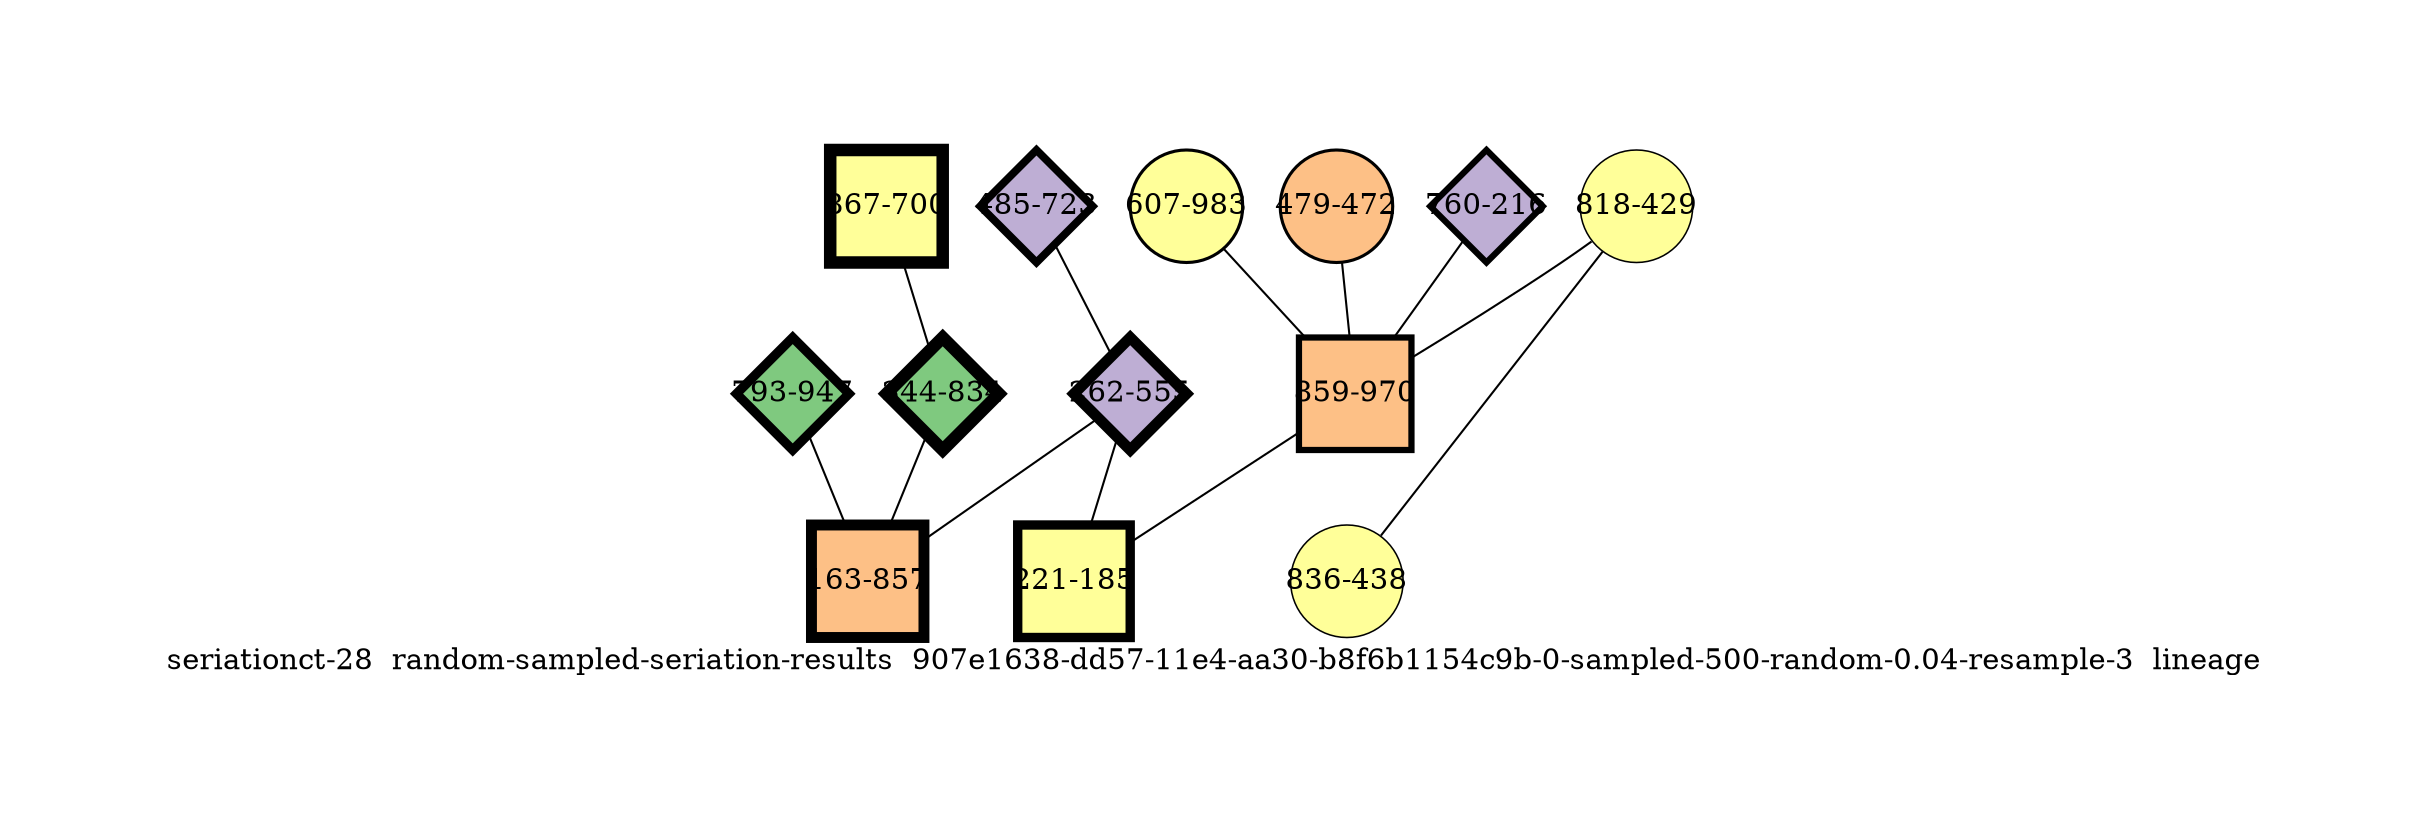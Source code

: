 strict graph "seriationct-28  random-sampled-seriation-results  907e1638-dd57-11e4-aa30-b8f6b1154c9b-0-sampled-500-random-0.04-resample-3  lineage" {
labelloc=b;
ratio=auto;
pad="1.0";
label="seriationct-28  random-sampled-seriation-results  907e1638-dd57-11e4-aa30-b8f6b1154c9b-0-sampled-500-random-0.04-resample-3  lineage";
node [width="0.75", style=filled, fixedsize=true, height="0.75", shape=circle, label=""];
0 [xCoordinate="723.0", appears_in_slice=5, yCoordinate="485.0", colorscheme=accent8, lineage_id=2, short_label="485-723", label="485-723", shape=diamond, cluster_id=1, fillcolor=2, size="500.0", id=0, penwidth="3.75"];
1 [xCoordinate="700.0", appears_in_slice=8, yCoordinate="867.0", colorscheme=accent8, lineage_id=1, short_label="867-700", label="867-700", shape=square, cluster_id=3, fillcolor=4, size="500.0", id=1, penwidth="6.0"];
2 [xCoordinate="983.0", appears_in_slice=2, yCoordinate="607.0", colorscheme=accent8, lineage_id=0, short_label="607-983", label="607-983", shape=circle, cluster_id=3, fillcolor=4, size="500.0", id=2, penwidth="1.5"];
3 [xCoordinate="472.0", appears_in_slice=2, yCoordinate="479.0", colorscheme=accent8, lineage_id=0, short_label="479-472", label="479-472", shape=circle, cluster_id=2, fillcolor=3, size="500.0", id=3, penwidth="1.5"];
4 [xCoordinate="429.0", appears_in_slice=1, yCoordinate="818.0", colorscheme=accent8, lineage_id=0, short_label="818-429", label="818-429", shape=circle, cluster_id=3, fillcolor=4, size="500.0", id=4, penwidth="0.75"];
5 [xCoordinate="947.0", appears_in_slice=6, yCoordinate="793.0", colorscheme=accent8, lineage_id=2, short_label="793-947", label="793-947", shape=diamond, cluster_id=0, fillcolor=1, size="500.0", id=5, penwidth="4.5"];
6 [xCoordinate="834.0", appears_in_slice=8, yCoordinate="344.0", colorscheme=accent8, lineage_id=2, short_label="344-834", label="344-834", shape=diamond, cluster_id=0, fillcolor=1, size="500.0", id=6, penwidth="6.0"];
7 [xCoordinate="216.0", appears_in_slice=4, yCoordinate="760.0", colorscheme=accent8, lineage_id=2, short_label="760-216", label="760-216", shape=diamond, cluster_id=1, fillcolor=2, size="500.0", id=7, penwidth="3.0"];
8 [xCoordinate="438.0", appears_in_slice=1, yCoordinate="836.0", colorscheme=accent8, lineage_id=0, short_label="836-438", label="836-438", shape=circle, cluster_id=3, fillcolor=4, size="500.0", id=8, penwidth="0.75"];
9 [xCoordinate="555.0", appears_in_slice=7, yCoordinate="262.0", colorscheme=accent8, lineage_id=2, short_label="262-555", label="262-555", shape=diamond, cluster_id=1, fillcolor=2, size="500.0", id=9, penwidth="5.25"];
10 [xCoordinate="970.0", appears_in_slice=4, yCoordinate="859.0", colorscheme=accent8, lineage_id=1, short_label="859-970", label="859-970", shape=square, cluster_id=2, fillcolor=3, size="500.0", id=10, penwidth="3.0"];
11 [xCoordinate="857.0", appears_in_slice=7, yCoordinate="163.0", colorscheme=accent8, lineage_id=1, short_label="163-857", label="163-857", shape=square, cluster_id=2, fillcolor=3, size="500.0", id=11, penwidth="5.25"];
12 [xCoordinate="185.0", appears_in_slice=6, yCoordinate="221.0", colorscheme=accent8, lineage_id=1, short_label="221-185", label="221-185", shape=square, cluster_id=3, fillcolor=4, size="500.0", id=12, penwidth="4.5"];
0 -- 9  [inverseweight="2.22180532996", weight="0.450084436523"];
1 -- 6  [inverseweight="32.2748612184", weight="0.0309838667697"];
2 -- 10  [inverseweight="2.70574813618", weight="0.369583549417"];
3 -- 10  [inverseweight="1.5909534673", weight="0.628553895859"];
4 -- 8  [inverseweight="16.7600380788", weight="0.0596657355607"];
4 -- 10  [inverseweight="1.62342796383", weight="0.615980519172"];
5 -- 11  [inverseweight="2.02324713009", weight="0.494254994917"];
6 -- 11  [inverseweight="1.67999144147", weight="0.595241127611"];
7 -- 10  [inverseweight="3.89816891437", weight="0.256530699917"];
9 -- 11  [inverseweight="2.84467681557", weight="0.35153378216"];
9 -- 12  [inverseweight="3.16177181714", weight="0.316278358412"];
10 -- 12  [inverseweight="2.21130728406", weight="0.45222118482"];
}
